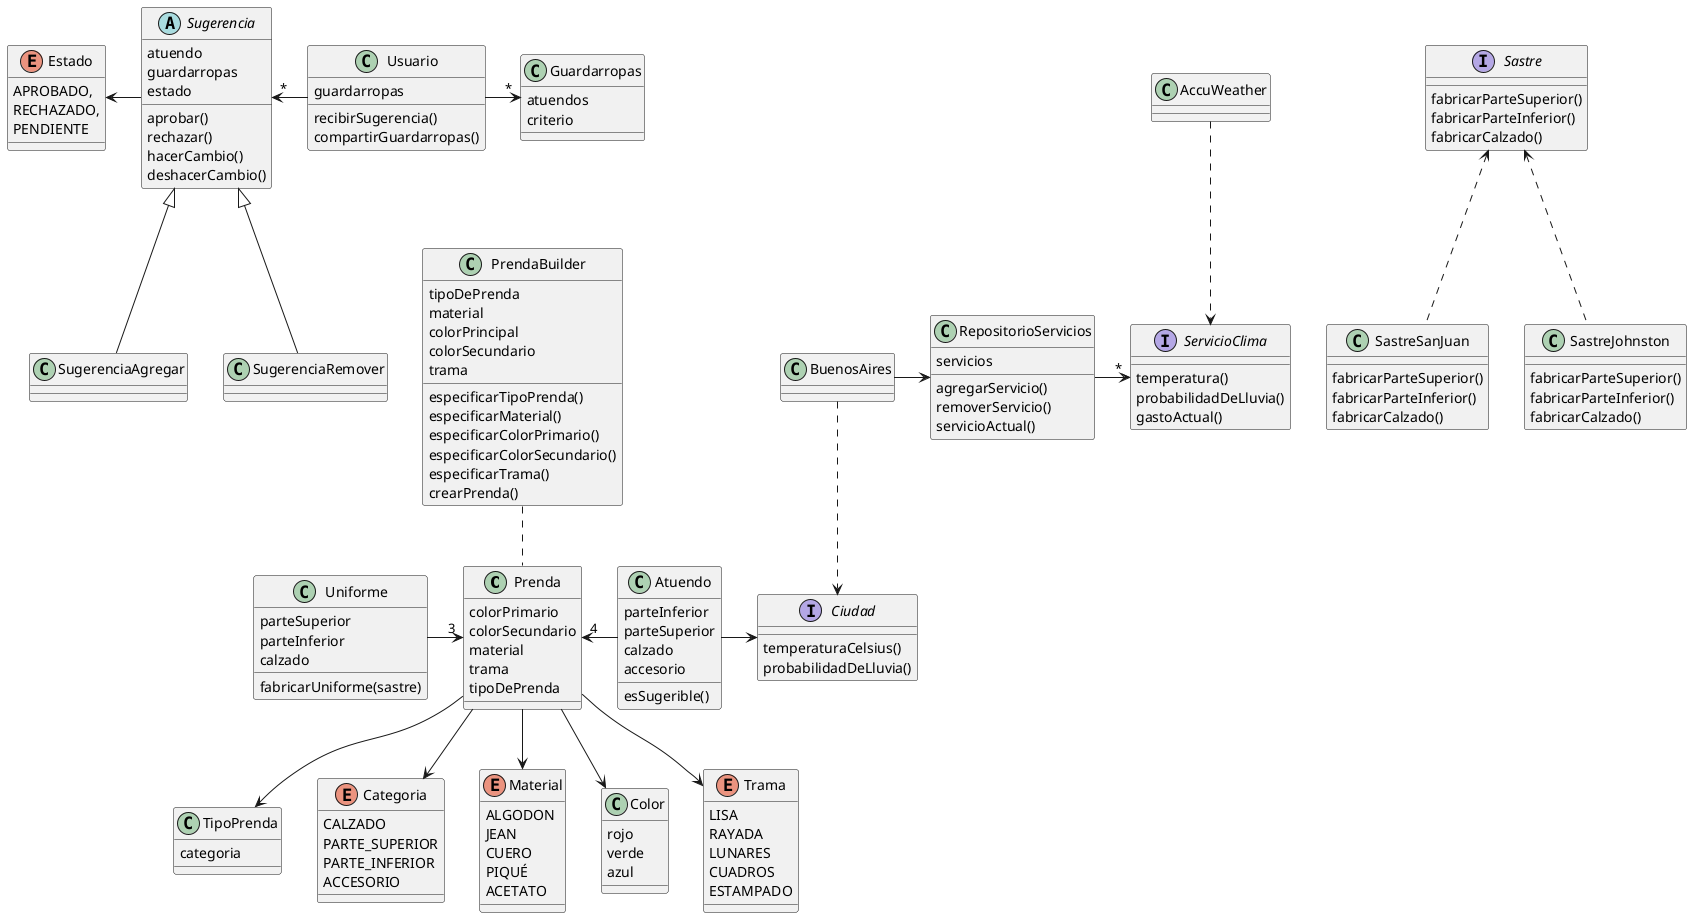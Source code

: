 @startuml QMP Tercera Iteración

class Prenda{
  colorPrimario
  colorSecundario
  material
  trama
  tipoDePrenda
}

Prenda -d-> TipoPrenda
class TipoPrenda{
  categoria
}
Prenda -d-> Categoria
enum Categoria{
  CALZADO
  PARTE_SUPERIOR
  PARTE_INFERIOR
  ACCESORIO
}

Prenda -d-> Material
enum Material{
  ALGODON
  JEAN
  CUERO
  PIQUÉ
  ACETATO
}

Prenda -d-> Color
class Color{
  rojo
  verde
  azul
}



Prenda -d-> Trama
enum Trama{
  LISA
  RAYADA
  LUNARES
  CUADROS
  ESTAMPADO
}

PrendaBuilder .. Prenda
class PrendaBuilder{

  tipoDePrenda
  material
  colorPrincipal
  colorSecundario
  trama

  especificarTipoPrenda()
  especificarMaterial()
  especificarColorPrimario()
  especificarColorSecundario()
  especificarTrama()
  crearPrenda()
}

Uniforme ->"3" Prenda
class Uniforme{
  parteSuperior
  parteInferior
  calzado

  fabricarUniforme(sastre)
}

interface Sastre{
  fabricarParteSuperior()
  fabricarParteInferior()
  fabricarCalzado()
}

class SastreSanJuan{
  fabricarParteSuperior()
  fabricarParteInferior()
  fabricarCalzado()
}
class SastreJohnston{
  fabricarParteSuperior()
  fabricarParteInferior()
  fabricarCalzado()
}

SastreSanJuan .u.> Sastre
SastreJohnston .u.> Sastre


RepositorioServicios -> "*" ServicioClima
class RepositorioServicios{
  servicios
  agregarServicio()
  removerServicio()
  servicioActual()
}

interface ServicioClima{
  temperatura()
  probabilidadDeLluvia()
  gastoActual()
}


AccuWeather ..> ServicioClima
class AccuWeather{
  
}

interface Ciudad{
  temperaturaCelsius()
  probabilidadDeLluvia()
}

BuenosAires -> RepositorioServicios
BuenosAires ..> Ciudad
class BuenosAires{}

Atuendo -l-> "4" Prenda
Atuendo -> Ciudad
class Atuendo{
  parteInferior
  parteSuperior
  calzado
  accesorio
  esSugerible()
}

Usuario -> "*" Guardarropas
Usuario -l-> "*" Sugerencia
class Usuario{
  guardarropas
  recibirSugerencia()
  compartirGuardarropas()
}

class Guardarropas{
  atuendos
  criterio
}

abstract Sugerencia{
  atuendo
  guardarropas
  estado
  aprobar()
  rechazar()
  hacerCambio()
  deshacerCambio()
}

SugerenciaAgregar -u-|> Sugerencia
SugerenciaRemover -u-|> Sugerencia
class SugerenciaAgregar{}
class SugerenciaRemover{}

Sugerencia -l-> Estado
enum Estado{
  APROBADO,
  RECHAZADO,
  PENDIENTE
}


@enduml
